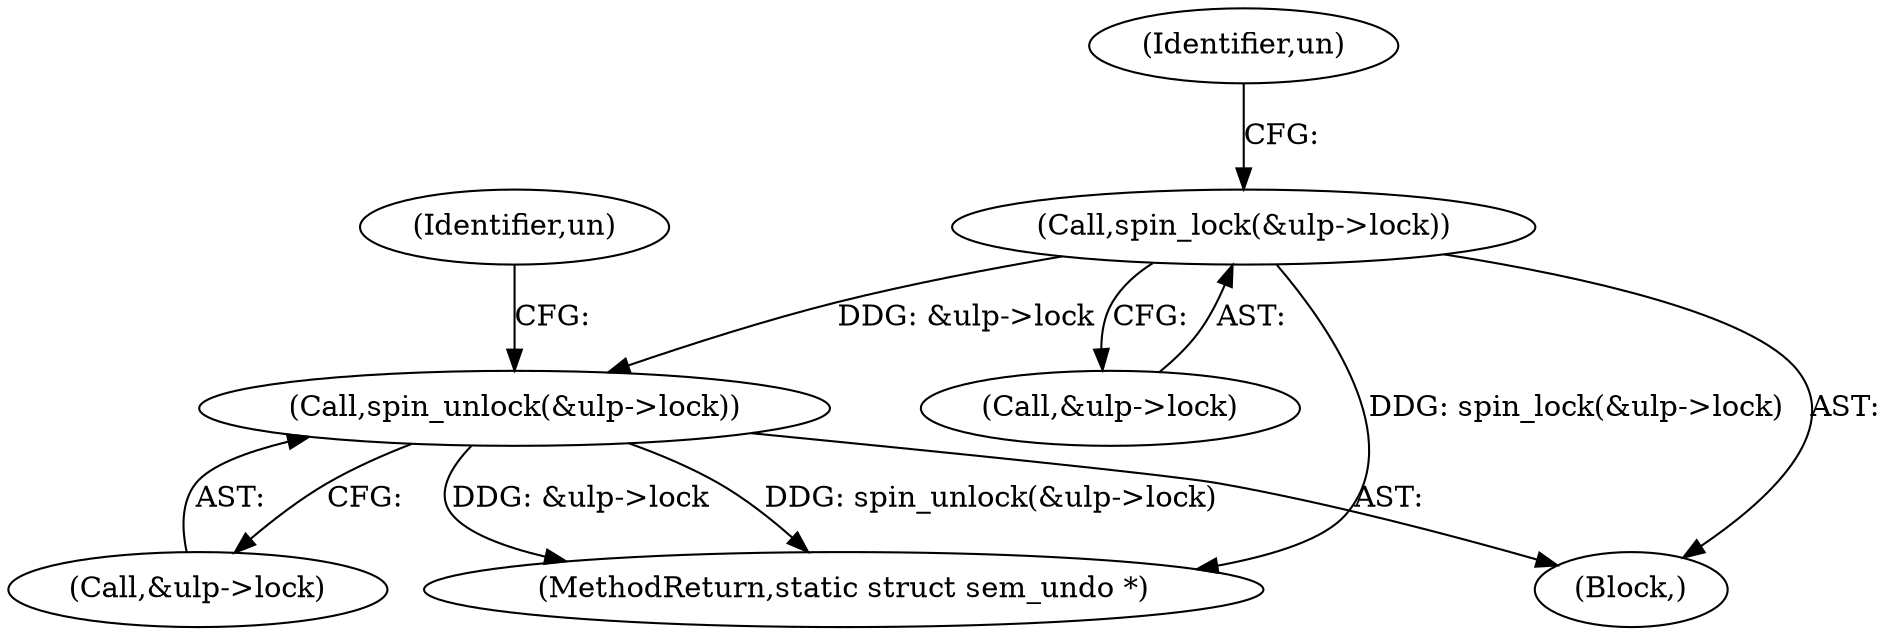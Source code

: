 digraph "0_linux_6062a8dc0517bce23e3c2f7d2fea5e22411269a3_2@pointer" {
"1000125" [label="(Call,spin_lock(&ulp->lock))"];
"1000135" [label="(Call,spin_unlock(&ulp->lock))"];
"1000135" [label="(Call,spin_unlock(&ulp->lock))"];
"1000131" [label="(Identifier,un)"];
"1000125" [label="(Call,spin_lock(&ulp->lock))"];
"1000244" [label="(MethodReturn,static struct sem_undo *)"];
"1000136" [label="(Call,&ulp->lock)"];
"1000126" [label="(Call,&ulp->lock)"];
"1000109" [label="(Block,)"];
"1000143" [label="(Identifier,un)"];
"1000125" -> "1000109"  [label="AST: "];
"1000125" -> "1000126"  [label="CFG: "];
"1000126" -> "1000125"  [label="AST: "];
"1000131" -> "1000125"  [label="CFG: "];
"1000125" -> "1000244"  [label="DDG: spin_lock(&ulp->lock)"];
"1000125" -> "1000135"  [label="DDG: &ulp->lock"];
"1000135" -> "1000109"  [label="AST: "];
"1000135" -> "1000136"  [label="CFG: "];
"1000136" -> "1000135"  [label="AST: "];
"1000143" -> "1000135"  [label="CFG: "];
"1000135" -> "1000244"  [label="DDG: spin_unlock(&ulp->lock)"];
"1000135" -> "1000244"  [label="DDG: &ulp->lock"];
}
